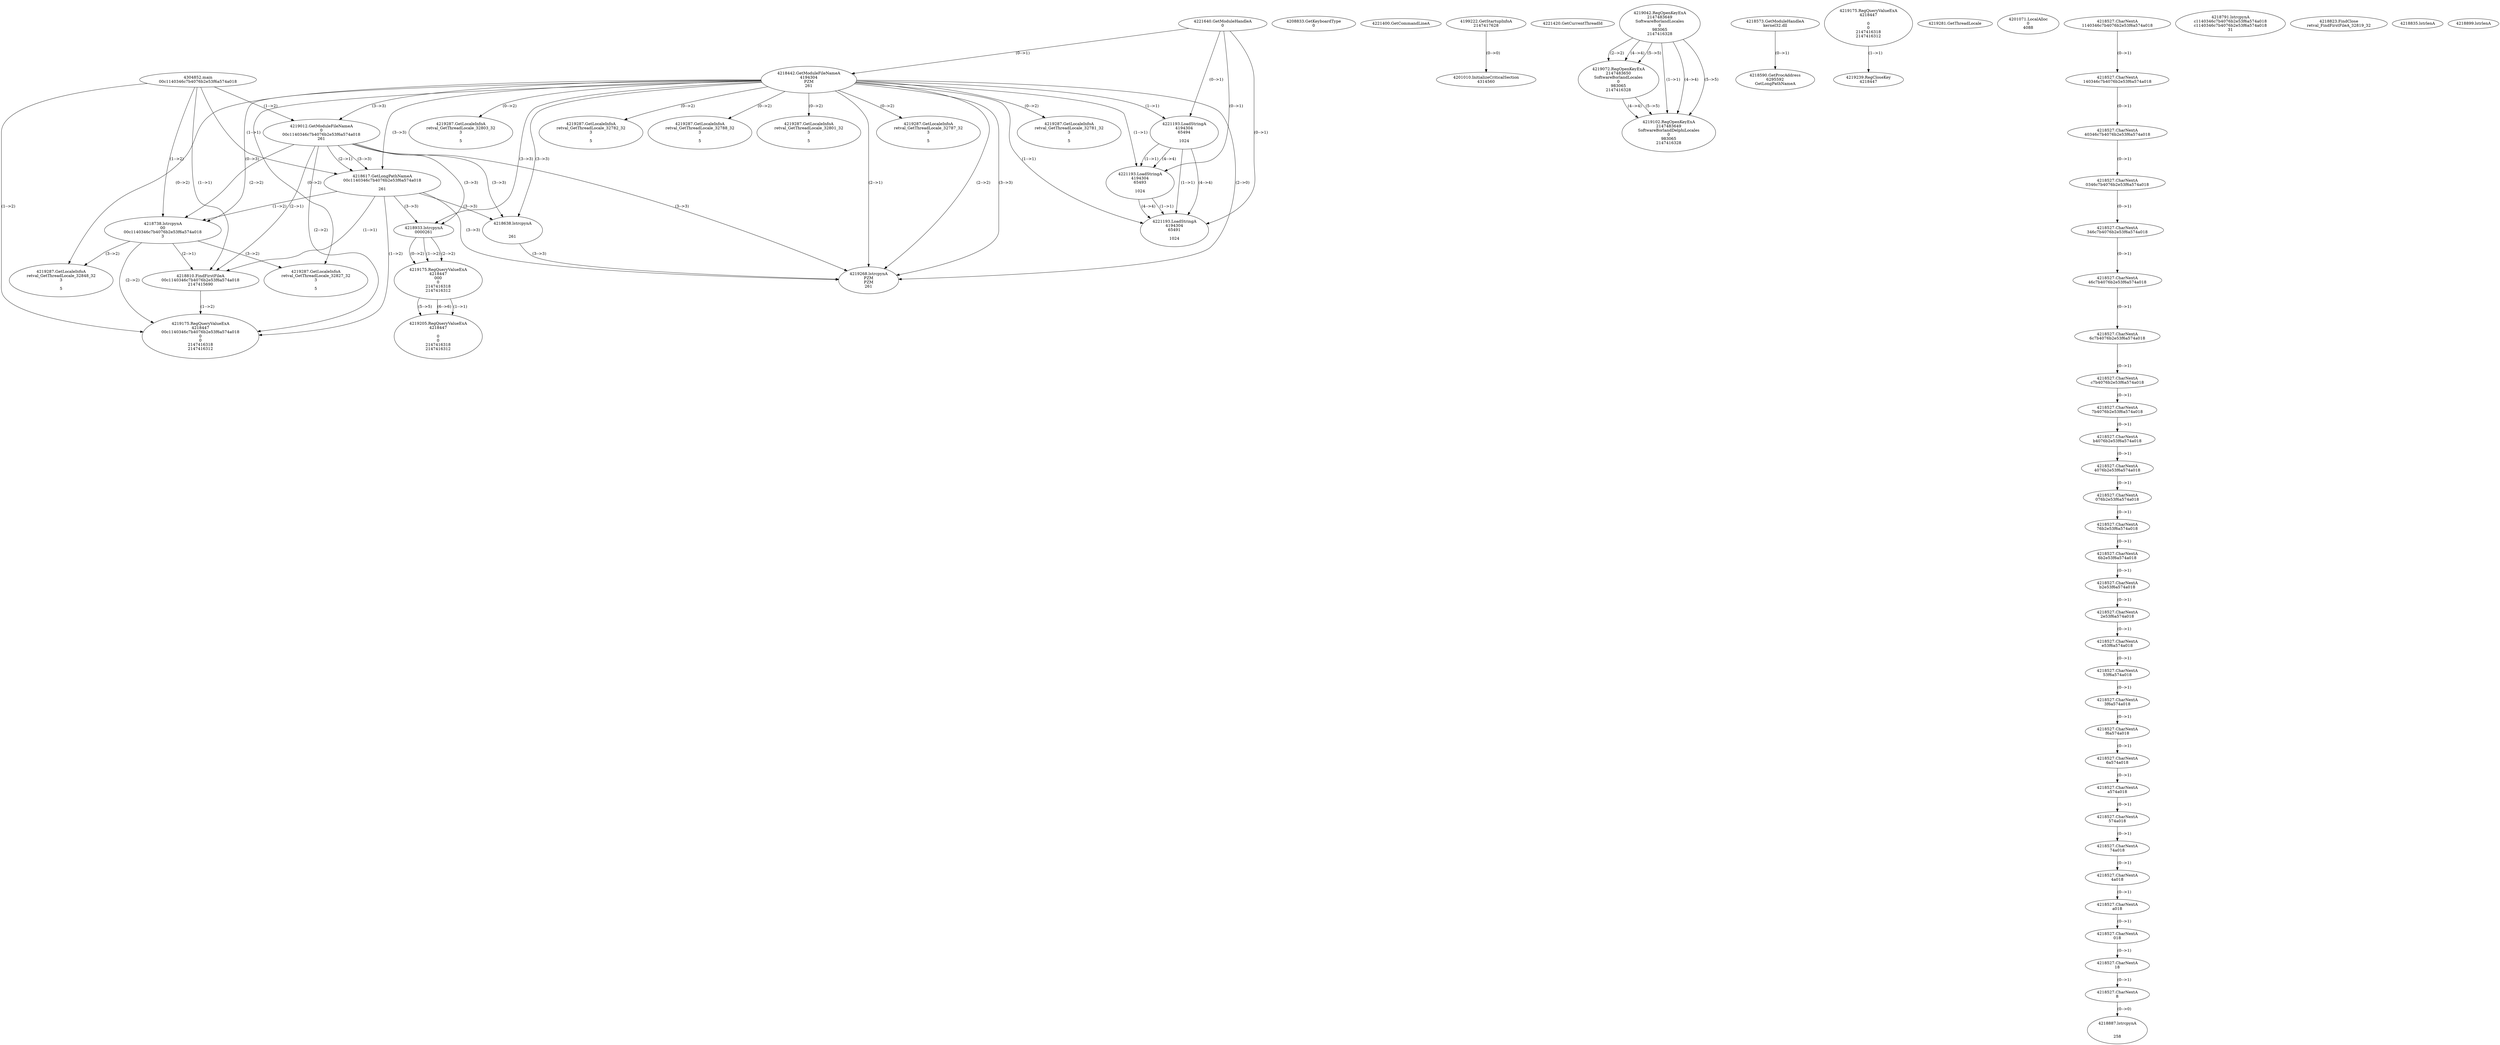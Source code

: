 // Global SCDG with merge call
digraph {
	0 [label="4304852.main
00c1140346c7b4076b2e53f6a574a018"]
	1 [label="4221640.GetModuleHandleA
0"]
	2 [label="4208833.GetKeyboardType
0"]
	3 [label="4221400.GetCommandLineA
"]
	4 [label="4199222.GetStartupInfoA
2147417628"]
	5 [label="4221420.GetCurrentThreadId
"]
	6 [label="4218442.GetModuleFileNameA
4194304
PZM
261"]
	1 -> 6 [label="(0-->1)"]
	7 [label="4219012.GetModuleFileNameA
0
00c1140346c7b4076b2e53f6a574a018
261"]
	0 -> 7 [label="(1-->2)"]
	6 -> 7 [label="(3-->3)"]
	8 [label="4219042.RegOpenKeyExA
2147483649
Software\Borland\Locales
0
983065
2147416328"]
	9 [label="4219072.RegOpenKeyExA
2147483650
Software\Borland\Locales
0
983065
2147416328"]
	8 -> 9 [label="(2-->2)"]
	8 -> 9 [label="(4-->4)"]
	8 -> 9 [label="(5-->5)"]
	10 [label="4218573.GetModuleHandleA
kernel32.dll"]
	11 [label="4218590.GetProcAddress
6295592
GetLongPathNameA"]
	10 -> 11 [label="(0-->1)"]
	12 [label="4218617.GetLongPathNameA
00c1140346c7b4076b2e53f6a574a018

261"]
	0 -> 12 [label="(1-->1)"]
	7 -> 12 [label="(2-->1)"]
	6 -> 12 [label="(3-->3)"]
	7 -> 12 [label="(3-->3)"]
	13 [label="4218638.lstrcpynA


261"]
	6 -> 13 [label="(3-->3)"]
	7 -> 13 [label="(3-->3)"]
	12 -> 13 [label="(3-->3)"]
	14 [label="4219175.RegQueryValueExA
4218447

0
0
2147416318
2147416312"]
	15 [label="4219239.RegCloseKey
4218447"]
	14 -> 15 [label="(1-->1)"]
	16 [label="4219268.lstrcpynA
PZM
PZM
261"]
	6 -> 16 [label="(2-->1)"]
	6 -> 16 [label="(2-->2)"]
	6 -> 16 [label="(3-->3)"]
	7 -> 16 [label="(3-->3)"]
	12 -> 16 [label="(3-->3)"]
	13 -> 16 [label="(3-->3)"]
	6 -> 16 [label="(2-->0)"]
	17 [label="4219281.GetThreadLocale
"]
	18 [label="4219287.GetLocaleInfoA
retval_GetThreadLocale_32781_32
3

5"]
	6 -> 18 [label="(0-->2)"]
	19 [label="4221193.LoadStringA
4194304
65494

1024"]
	1 -> 19 [label="(0-->1)"]
	6 -> 19 [label="(1-->1)"]
	20 [label="4221193.LoadStringA
4194304
65493

1024"]
	1 -> 20 [label="(0-->1)"]
	6 -> 20 [label="(1-->1)"]
	19 -> 20 [label="(1-->1)"]
	19 -> 20 [label="(4-->4)"]
	21 [label="4201010.InitializeCriticalSection
4314560"]
	4 -> 21 [label="(0-->0)"]
	22 [label="4201071.LocalAlloc
0
4088"]
	23 [label="4218738.lstrcpynA
00
00c1140346c7b4076b2e53f6a574a018
3"]
	0 -> 23 [label="(1-->2)"]
	7 -> 23 [label="(2-->2)"]
	12 -> 23 [label="(1-->2)"]
	6 -> 23 [label="(0-->3)"]
	24 [label="4218527.CharNextA
1140346c7b4076b2e53f6a574a018"]
	25 [label="4218527.CharNextA
140346c7b4076b2e53f6a574a018"]
	24 -> 25 [label="(0-->1)"]
	26 [label="4218527.CharNextA
40346c7b4076b2e53f6a574a018"]
	25 -> 26 [label="(0-->1)"]
	27 [label="4218527.CharNextA
0346c7b4076b2e53f6a574a018"]
	26 -> 27 [label="(0-->1)"]
	28 [label="4218527.CharNextA
346c7b4076b2e53f6a574a018"]
	27 -> 28 [label="(0-->1)"]
	29 [label="4218527.CharNextA
46c7b4076b2e53f6a574a018"]
	28 -> 29 [label="(0-->1)"]
	30 [label="4218527.CharNextA
6c7b4076b2e53f6a574a018"]
	29 -> 30 [label="(0-->1)"]
	31 [label="4218527.CharNextA
c7b4076b2e53f6a574a018"]
	30 -> 31 [label="(0-->1)"]
	32 [label="4218527.CharNextA
7b4076b2e53f6a574a018"]
	31 -> 32 [label="(0-->1)"]
	33 [label="4218527.CharNextA
b4076b2e53f6a574a018"]
	32 -> 33 [label="(0-->1)"]
	34 [label="4218527.CharNextA
4076b2e53f6a574a018"]
	33 -> 34 [label="(0-->1)"]
	35 [label="4218527.CharNextA
076b2e53f6a574a018"]
	34 -> 35 [label="(0-->1)"]
	36 [label="4218527.CharNextA
76b2e53f6a574a018"]
	35 -> 36 [label="(0-->1)"]
	37 [label="4218527.CharNextA
6b2e53f6a574a018"]
	36 -> 37 [label="(0-->1)"]
	38 [label="4218527.CharNextA
b2e53f6a574a018"]
	37 -> 38 [label="(0-->1)"]
	39 [label="4218527.CharNextA
2e53f6a574a018"]
	38 -> 39 [label="(0-->1)"]
	40 [label="4218527.CharNextA
e53f6a574a018"]
	39 -> 40 [label="(0-->1)"]
	41 [label="4218527.CharNextA
53f6a574a018"]
	40 -> 41 [label="(0-->1)"]
	42 [label="4218527.CharNextA
3f6a574a018"]
	41 -> 42 [label="(0-->1)"]
	43 [label="4218527.CharNextA
f6a574a018"]
	42 -> 43 [label="(0-->1)"]
	44 [label="4218527.CharNextA
6a574a018"]
	43 -> 44 [label="(0-->1)"]
	45 [label="4218527.CharNextA
a574a018"]
	44 -> 45 [label="(0-->1)"]
	46 [label="4218527.CharNextA
574a018"]
	45 -> 46 [label="(0-->1)"]
	47 [label="4218527.CharNextA
74a018"]
	46 -> 47 [label="(0-->1)"]
	48 [label="4218527.CharNextA
4a018"]
	47 -> 48 [label="(0-->1)"]
	49 [label="4218527.CharNextA
a018"]
	48 -> 49 [label="(0-->1)"]
	50 [label="4218527.CharNextA
018"]
	49 -> 50 [label="(0-->1)"]
	51 [label="4218527.CharNextA
18"]
	50 -> 51 [label="(0-->1)"]
	52 [label="4218527.CharNextA
8"]
	51 -> 52 [label="(0-->1)"]
	53 [label="4218791.lstrcpynA
c1140346c7b4076b2e53f6a574a018
c1140346c7b4076b2e53f6a574a018
31"]
	54 [label="4218810.FindFirstFileA
00c1140346c7b4076b2e53f6a574a018
2147415690"]
	0 -> 54 [label="(1-->1)"]
	7 -> 54 [label="(2-->1)"]
	12 -> 54 [label="(1-->1)"]
	23 -> 54 [label="(2-->1)"]
	55 [label="4218823.FindClose
retval_FindFirstFileA_32819_32"]
	56 [label="4218835.lstrlenA
"]
	57 [label="4218887.lstrcpynA


258"]
	52 -> 57 [label="(0-->0)"]
	58 [label="4218899.lstrlenA
"]
	59 [label="4218933.lstrcpynA
00\
00\
261"]
	6 -> 59 [label="(3-->3)"]
	7 -> 59 [label="(3-->3)"]
	12 -> 59 [label="(3-->3)"]
	60 [label="4219175.RegQueryValueExA
4218447
00\
0
0
2147416318
2147416312"]
	59 -> 60 [label="(1-->2)"]
	59 -> 60 [label="(2-->2)"]
	59 -> 60 [label="(0-->2)"]
	61 [label="4219205.RegQueryValueExA
4218447

0
0
2147416318
2147416312"]
	60 -> 61 [label="(1-->1)"]
	60 -> 61 [label="(5-->5)"]
	60 -> 61 [label="(6-->6)"]
	62 [label="4219287.GetLocaleInfoA
retval_GetThreadLocale_32848_32
3

5"]
	6 -> 62 [label="(0-->2)"]
	23 -> 62 [label="(3-->2)"]
	63 [label="4219102.RegOpenKeyExA
2147483649
Software\Borland\Delphi\Locales
0
983065
2147416328"]
	8 -> 63 [label="(1-->1)"]
	8 -> 63 [label="(4-->4)"]
	9 -> 63 [label="(4-->4)"]
	8 -> 63 [label="(5-->5)"]
	9 -> 63 [label="(5-->5)"]
	64 [label="4219287.GetLocaleInfoA
retval_GetThreadLocale_32803_32
3

5"]
	6 -> 64 [label="(0-->2)"]
	65 [label="4221193.LoadStringA
4194304
65491

1024"]
	1 -> 65 [label="(0-->1)"]
	6 -> 65 [label="(1-->1)"]
	19 -> 65 [label="(1-->1)"]
	20 -> 65 [label="(1-->1)"]
	19 -> 65 [label="(4-->4)"]
	20 -> 65 [label="(4-->4)"]
	66 [label="4219175.RegQueryValueExA
4218447
00c1140346c7b4076b2e53f6a574a018
0
0
2147416318
2147416312"]
	0 -> 66 [label="(1-->2)"]
	7 -> 66 [label="(2-->2)"]
	12 -> 66 [label="(1-->2)"]
	23 -> 66 [label="(2-->2)"]
	54 -> 66 [label="(1-->2)"]
	67 [label="4219287.GetLocaleInfoA
retval_GetThreadLocale_32827_32
3

5"]
	6 -> 67 [label="(0-->2)"]
	23 -> 67 [label="(3-->2)"]
	68 [label="4219287.GetLocaleInfoA
retval_GetThreadLocale_32782_32
3

5"]
	6 -> 68 [label="(0-->2)"]
	69 [label="4219287.GetLocaleInfoA
retval_GetThreadLocale_32788_32
3

5"]
	6 -> 69 [label="(0-->2)"]
	70 [label="4219287.GetLocaleInfoA
retval_GetThreadLocale_32801_32
3

5"]
	6 -> 70 [label="(0-->2)"]
	71 [label="4219287.GetLocaleInfoA
retval_GetThreadLocale_32787_32
3

5"]
	6 -> 71 [label="(0-->2)"]
}
